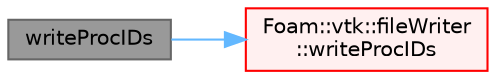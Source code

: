 digraph "writeProcIDs"
{
 // LATEX_PDF_SIZE
  bgcolor="transparent";
  edge [fontname=Helvetica,fontsize=10,labelfontname=Helvetica,labelfontsize=10];
  node [fontname=Helvetica,fontsize=10,shape=box,height=0.2,width=0.4];
  rankdir="LR";
  Node1 [id="Node000001",label="writeProcIDs",height=0.2,width=0.4,color="gray40", fillcolor="grey60", style="filled", fontcolor="black",tooltip=" "];
  Node1 -> Node2 [id="edge1_Node000001_Node000002",color="steelblue1",style="solid",tooltip=" "];
  Node2 [id="Node000002",label="Foam::vtk::fileWriter\l::writeProcIDs",height=0.2,width=0.4,color="red", fillcolor="#FFF0F0", style="filled",URL="$classFoam_1_1vtk_1_1fileWriter.html#a1f9a370a5d4ac1f8b071b572a333d18d",tooltip=" "];
}
